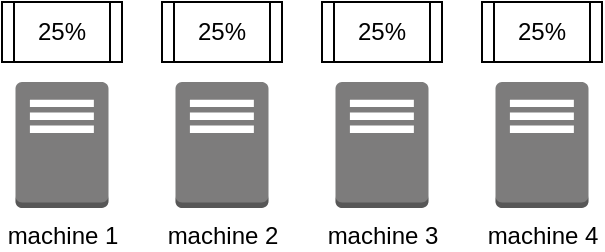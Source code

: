 <mxfile version="13.1.2" type="device"><diagram id="oRx0hNxcouRKZxiMbJIQ" name="Page-1"><mxGraphModel dx="946" dy="507" grid="1" gridSize="10" guides="1" tooltips="1" connect="1" arrows="1" fold="1" page="1" pageScale="1" pageWidth="827" pageHeight="1169" math="0" shadow="0"><root><mxCell id="0"/><mxCell id="1" parent="0"/><mxCell id="Ex_CskKhzabdfjlDrbuB-2" value="machine 1" style="outlineConnect=0;dashed=0;verticalLabelPosition=bottom;verticalAlign=top;align=center;html=1;shape=mxgraph.aws3.traditional_server;fillColor=#7D7C7C;gradientColor=none;" vertex="1" parent="1"><mxGeometry x="36.75" y="70" width="46.5" height="63" as="geometry"/></mxCell><mxCell id="Ex_CskKhzabdfjlDrbuB-3" value="machine 2" style="outlineConnect=0;dashed=0;verticalLabelPosition=bottom;verticalAlign=top;align=center;html=1;shape=mxgraph.aws3.traditional_server;fillColor=#7D7C7C;gradientColor=none;" vertex="1" parent="1"><mxGeometry x="116.75" y="70" width="46.5" height="63" as="geometry"/></mxCell><mxCell id="Ex_CskKhzabdfjlDrbuB-5" value="machine 3" style="outlineConnect=0;dashed=0;verticalLabelPosition=bottom;verticalAlign=top;align=center;html=1;shape=mxgraph.aws3.traditional_server;fillColor=#7D7C7C;gradientColor=none;" vertex="1" parent="1"><mxGeometry x="196.75" y="70" width="46.5" height="63" as="geometry"/></mxCell><mxCell id="Ex_CskKhzabdfjlDrbuB-6" value="machine 4" style="outlineConnect=0;dashed=0;verticalLabelPosition=bottom;verticalAlign=top;align=center;html=1;shape=mxgraph.aws3.traditional_server;fillColor=#7D7C7C;gradientColor=none;" vertex="1" parent="1"><mxGeometry x="276.75" y="70" width="46.5" height="63" as="geometry"/></mxCell><mxCell id="Ex_CskKhzabdfjlDrbuB-12" value="25%" style="shape=process;whiteSpace=wrap;html=1;backgroundOutline=1;" vertex="1" parent="1"><mxGeometry x="30" y="30" width="60" height="30" as="geometry"/></mxCell><mxCell id="Ex_CskKhzabdfjlDrbuB-13" value="25%" style="shape=process;whiteSpace=wrap;html=1;backgroundOutline=1;" vertex="1" parent="1"><mxGeometry x="110" y="30" width="60" height="30" as="geometry"/></mxCell><mxCell id="Ex_CskKhzabdfjlDrbuB-14" value="25%" style="shape=process;whiteSpace=wrap;html=1;backgroundOutline=1;" vertex="1" parent="1"><mxGeometry x="190" y="30" width="60" height="30" as="geometry"/></mxCell><mxCell id="Ex_CskKhzabdfjlDrbuB-15" value="25%" style="shape=process;whiteSpace=wrap;html=1;backgroundOutline=1;" vertex="1" parent="1"><mxGeometry x="270" y="30" width="60" height="30" as="geometry"/></mxCell></root></mxGraphModel></diagram></mxfile>